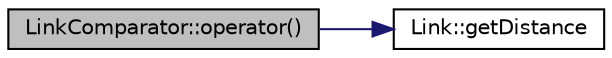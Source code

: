 digraph G
{
  edge [fontname="Helvetica",fontsize="10",labelfontname="Helvetica",labelfontsize="10"];
  node [fontname="Helvetica",fontsize="10",shape=record];
  rankdir="LR";
  Node1 [label="LinkComparator::operator()",height=0.2,width=0.4,color="black", fillcolor="grey75", style="filled" fontcolor="black"];
  Node1 -> Node2 [color="midnightblue",fontsize="10",style="solid",fontname="Helvetica"];
  Node2 [label="Link::getDistance",height=0.2,width=0.4,color="black", fillcolor="white", style="filled",URL="$d5/d19/classLink.html#a86226da516017f9347f0dcd753d51cff"];
}
